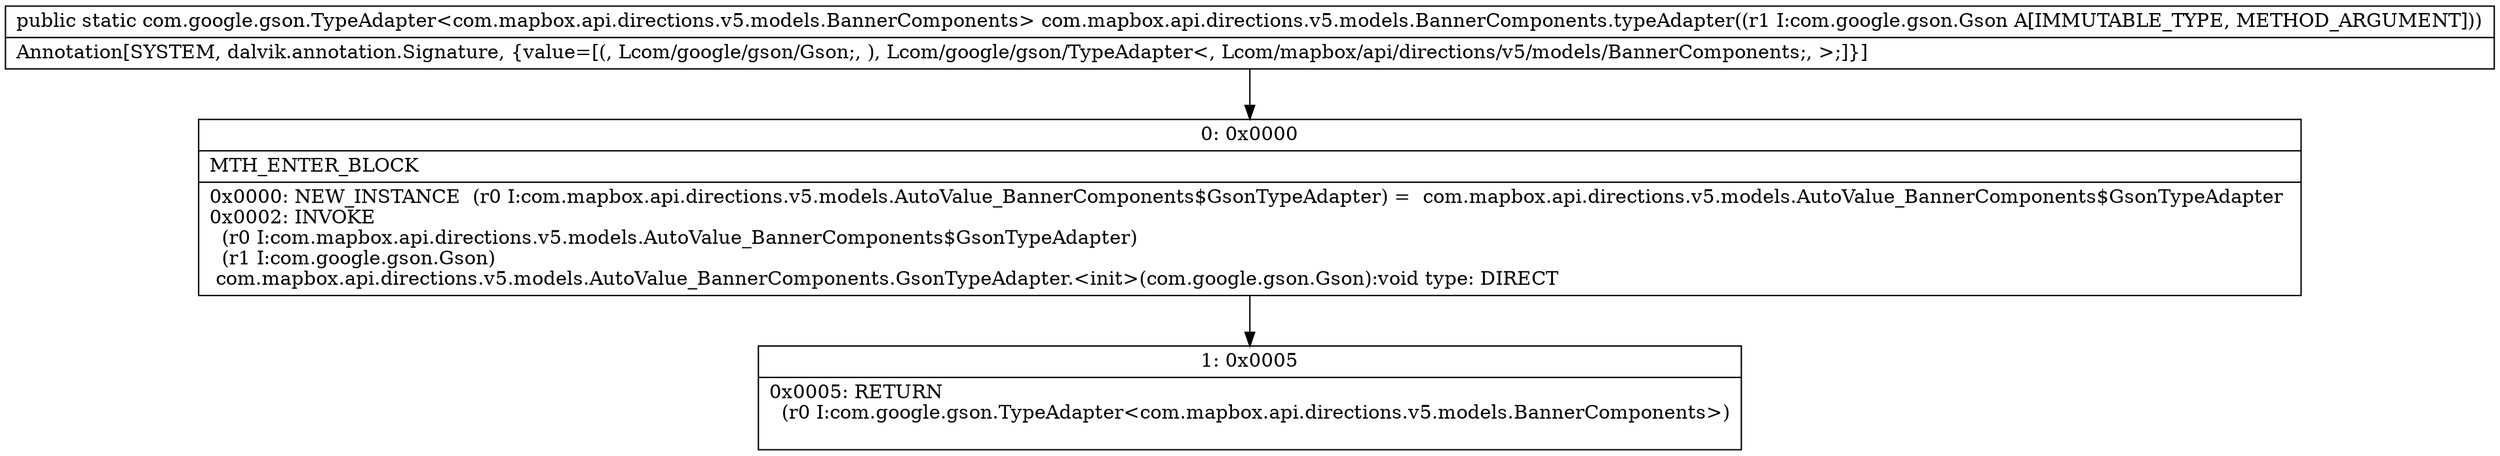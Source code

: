 digraph "CFG forcom.mapbox.api.directions.v5.models.BannerComponents.typeAdapter(Lcom\/google\/gson\/Gson;)Lcom\/google\/gson\/TypeAdapter;" {
Node_0 [shape=record,label="{0\:\ 0x0000|MTH_ENTER_BLOCK\l|0x0000: NEW_INSTANCE  (r0 I:com.mapbox.api.directions.v5.models.AutoValue_BannerComponents$GsonTypeAdapter) =  com.mapbox.api.directions.v5.models.AutoValue_BannerComponents$GsonTypeAdapter \l0x0002: INVOKE  \l  (r0 I:com.mapbox.api.directions.v5.models.AutoValue_BannerComponents$GsonTypeAdapter)\l  (r1 I:com.google.gson.Gson)\l com.mapbox.api.directions.v5.models.AutoValue_BannerComponents.GsonTypeAdapter.\<init\>(com.google.gson.Gson):void type: DIRECT \l}"];
Node_1 [shape=record,label="{1\:\ 0x0005|0x0005: RETURN  \l  (r0 I:com.google.gson.TypeAdapter\<com.mapbox.api.directions.v5.models.BannerComponents\>)\l \l}"];
MethodNode[shape=record,label="{public static com.google.gson.TypeAdapter\<com.mapbox.api.directions.v5.models.BannerComponents\> com.mapbox.api.directions.v5.models.BannerComponents.typeAdapter((r1 I:com.google.gson.Gson A[IMMUTABLE_TYPE, METHOD_ARGUMENT]))  | Annotation[SYSTEM, dalvik.annotation.Signature, \{value=[(, Lcom\/google\/gson\/Gson;, ), Lcom\/google\/gson\/TypeAdapter\<, Lcom\/mapbox\/api\/directions\/v5\/models\/BannerComponents;, \>;]\}]\l}"];
MethodNode -> Node_0;
Node_0 -> Node_1;
}

